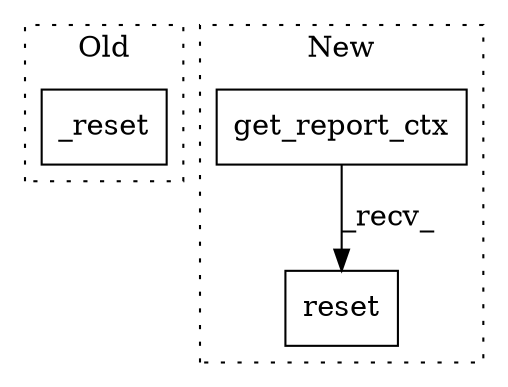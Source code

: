 digraph G {
subgraph cluster0 {
1 [label="_reset" a="32" s="3000" l="8" shape="box"];
label = "Old";
style="dotted";
}
subgraph cluster1 {
2 [label="reset" a="32" s="3053" l="7" shape="box"];
3 [label="get_report_ctx" a="32" s="3036" l="16" shape="box"];
label = "New";
style="dotted";
}
3 -> 2 [label="_recv_"];
}